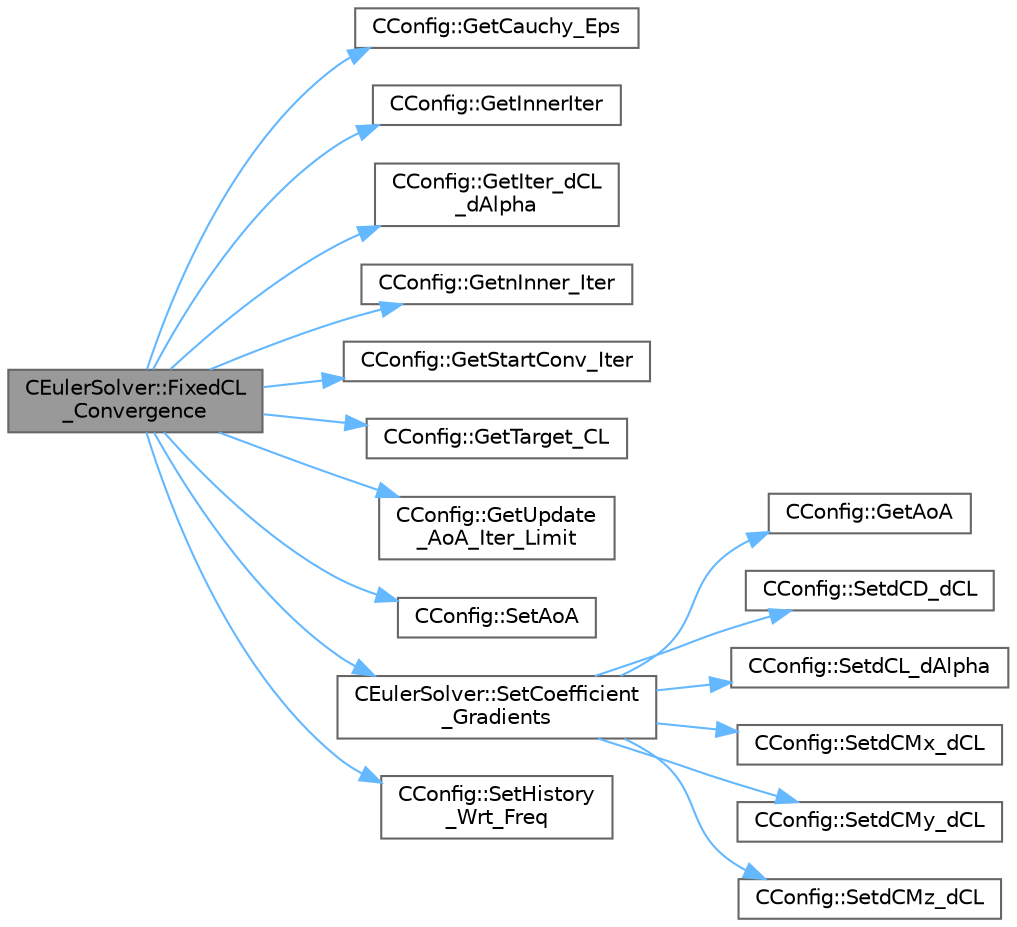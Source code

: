 digraph "CEulerSolver::FixedCL_Convergence"
{
 // LATEX_PDF_SIZE
  bgcolor="transparent";
  edge [fontname=Helvetica,fontsize=10,labelfontname=Helvetica,labelfontsize=10];
  node [fontname=Helvetica,fontsize=10,shape=box,height=0.2,width=0.4];
  rankdir="LR";
  Node1 [id="Node000001",label="CEulerSolver::FixedCL\l_Convergence",height=0.2,width=0.4,color="gray40", fillcolor="grey60", style="filled", fontcolor="black",tooltip="Check for convergence of the Fixed CL mode to the target CL."];
  Node1 -> Node2 [id="edge1_Node000001_Node000002",color="steelblue1",style="solid",tooltip=" "];
  Node2 [id="Node000002",label="CConfig::GetCauchy_Eps",height=0.2,width=0.4,color="grey40", fillcolor="white", style="filled",URL="$classCConfig.html#a54d79b52fc5c4198157ef11582cbe0f0",tooltip="Get the value of convergence criteria for the Cauchy method in the direct, adjoint or linearized prob..."];
  Node1 -> Node3 [id="edge2_Node000001_Node000003",color="steelblue1",style="solid",tooltip=" "];
  Node3 [id="Node000003",label="CConfig::GetInnerIter",height=0.2,width=0.4,color="grey40", fillcolor="white", style="filled",URL="$classCConfig.html#a079a90396222697f01e0c365285c915d",tooltip="Get the current FSI iteration number."];
  Node1 -> Node4 [id="edge3_Node000001_Node000004",color="steelblue1",style="solid",tooltip=" "];
  Node4 [id="Node000004",label="CConfig::GetIter_dCL\l_dAlpha",height=0.2,width=0.4,color="grey40", fillcolor="white", style="filled",URL="$classCConfig.html#a6f0e9a64c86c3689fc4c17929013098c",tooltip="Number of iterations to evaluate dCL_dAlpha."];
  Node1 -> Node5 [id="edge4_Node000001_Node000005",color="steelblue1",style="solid",tooltip=" "];
  Node5 [id="Node000005",label="CConfig::GetnInner_Iter",height=0.2,width=0.4,color="grey40", fillcolor="white", style="filled",URL="$classCConfig.html#a096cf3c68234d10476425acf40a7bf40",tooltip="Get the number of inner iterations."];
  Node1 -> Node6 [id="edge5_Node000001_Node000006",color="steelblue1",style="solid",tooltip=" "];
  Node6 [id="Node000006",label="CConfig::GetStartConv_Iter",height=0.2,width=0.4,color="grey40", fillcolor="white", style="filled",URL="$classCConfig.html#af39d61d7738b0104b4fe26d8f177c90f",tooltip="Get the number of iterations that are not considered in the convergence criteria."];
  Node1 -> Node7 [id="edge6_Node000001_Node000007",color="steelblue1",style="solid",tooltip=" "];
  Node7 [id="Node000007",label="CConfig::GetTarget_CL",height=0.2,width=0.4,color="grey40", fillcolor="white", style="filled",URL="$classCConfig.html#a4ae2bdaddb0e224332a236368de2d998",tooltip="Get the value specified for the target CL."];
  Node1 -> Node8 [id="edge7_Node000001_Node000008",color="steelblue1",style="solid",tooltip=" "];
  Node8 [id="Node000008",label="CConfig::GetUpdate\l_AoA_Iter_Limit",height=0.2,width=0.4,color="grey40", fillcolor="white", style="filled",URL="$classCConfig.html#a29c3e54d1edfa6ec5ac2840fa2b4b1a8",tooltip="Get the maximum number of iterations between AoA updates for fixed C_L mode."];
  Node1 -> Node9 [id="edge8_Node000001_Node000009",color="steelblue1",style="solid",tooltip=" "];
  Node9 [id="Node000009",label="CConfig::SetAoA",height=0.2,width=0.4,color="grey40", fillcolor="white", style="filled",URL="$classCConfig.html#a32f628d1d3d3e2e4888886e4cadf167b",tooltip="Set the angle of attack."];
  Node1 -> Node10 [id="edge9_Node000001_Node000010",color="steelblue1",style="solid",tooltip=" "];
  Node10 [id="Node000010",label="CEulerSolver::SetCoefficient\l_Gradients",height=0.2,width=0.4,color="grey40", fillcolor="white", style="filled",URL="$classCEulerSolver.html#ab4fa5557c81f931fc824483e62ead218",tooltip="Set gradients of coefficients for fixed CL mode."];
  Node10 -> Node11 [id="edge10_Node000010_Node000011",color="steelblue1",style="solid",tooltip=" "];
  Node11 [id="Node000011",label="CConfig::GetAoA",height=0.2,width=0.4,color="grey40", fillcolor="white", style="filled",URL="$classCConfig.html#aa824c1a1b3c7cd05b7be414a76e0b250",tooltip="Get the angle of attack of the body. This is the angle between a reference line on a lifting body (of..."];
  Node10 -> Node12 [id="edge11_Node000010_Node000012",color="steelblue1",style="solid",tooltip=" "];
  Node12 [id="Node000012",label="CConfig::SetdCD_dCL",height=0.2,width=0.4,color="grey40", fillcolor="white", style="filled",URL="$classCConfig.html#ae2a0ddd50ec6acbd74f76c7f9f167c66",tooltip="Value of the weight of the CD, CL, CM optimization."];
  Node10 -> Node13 [id="edge12_Node000010_Node000013",color="steelblue1",style="solid",tooltip=" "];
  Node13 [id="Node000013",label="CConfig::SetdCL_dAlpha",height=0.2,width=0.4,color="grey40", fillcolor="white", style="filled",URL="$classCConfig.html#a6d8949230a604c04494dc5c1089d5236",tooltip="Value of the weight of the CD, CL, CM optimization."];
  Node10 -> Node14 [id="edge13_Node000010_Node000014",color="steelblue1",style="solid",tooltip=" "];
  Node14 [id="Node000014",label="CConfig::SetdCMx_dCL",height=0.2,width=0.4,color="grey40", fillcolor="white", style="filled",URL="$classCConfig.html#afd39f185663752b3a48f73ff05ce89e2",tooltip="Value of the weight of the CD, CL, CM optimization."];
  Node10 -> Node15 [id="edge14_Node000010_Node000015",color="steelblue1",style="solid",tooltip=" "];
  Node15 [id="Node000015",label="CConfig::SetdCMy_dCL",height=0.2,width=0.4,color="grey40", fillcolor="white", style="filled",URL="$classCConfig.html#ad7f68b41f4633cff714b1b983d90d8ea",tooltip="Value of the weight of the CD, CL, CM optimization."];
  Node10 -> Node16 [id="edge15_Node000010_Node000016",color="steelblue1",style="solid",tooltip=" "];
  Node16 [id="Node000016",label="CConfig::SetdCMz_dCL",height=0.2,width=0.4,color="grey40", fillcolor="white", style="filled",URL="$classCConfig.html#a8dd670373454018b59e99a11804d4477",tooltip="Value of the weight of the CD, CL, CM optimization."];
  Node1 -> Node17 [id="edge16_Node000001_Node000017",color="steelblue1",style="solid",tooltip=" "];
  Node17 [id="Node000017",label="CConfig::SetHistory\l_Wrt_Freq",height=0.2,width=0.4,color="grey40", fillcolor="white", style="filled",URL="$classCConfig.html#a2ed91082f7ef2637634986e35e9f1cdc",tooltip="SetHistory_Wrt_Freq_Inner."];
}
